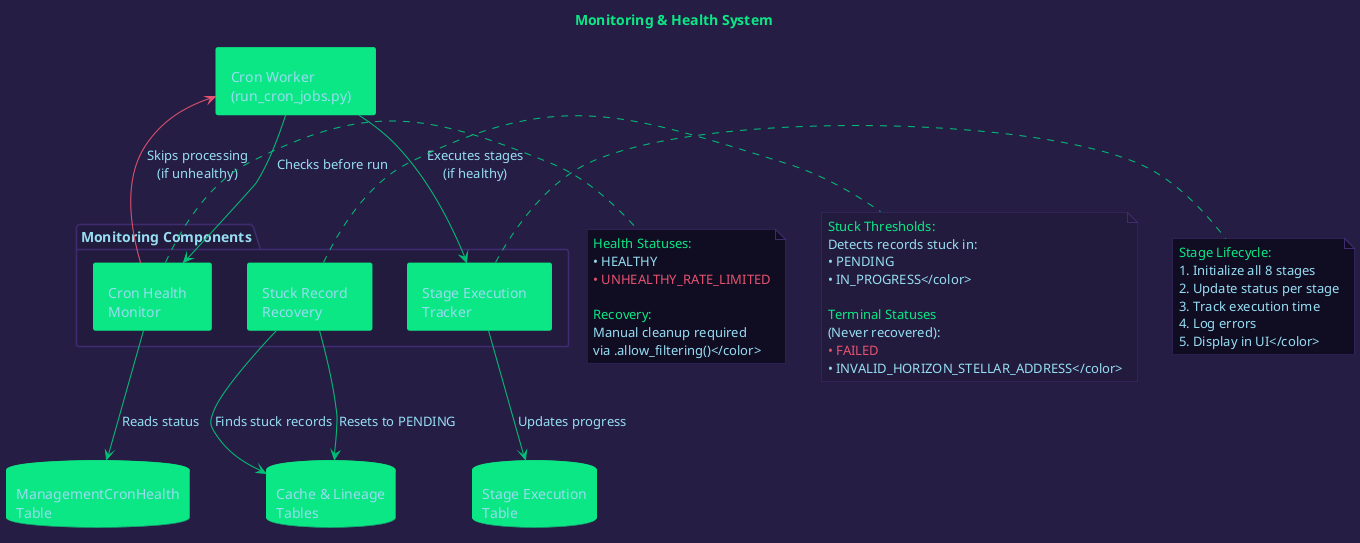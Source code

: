 @startuml Monitoring System

skinparam backgroundColor #261D45
skinparam defaultFontColor #96DDF2

skinparam component {
  BackgroundColor #100D23
  BorderColor #0BE784
  FontColor #96DDF2
  ArrowColor #01C176
}

skinparam database {
  BackgroundColor #032314
  BorderColor #0BE784
  FontColor #96DDF2
}

skinparam package {
  BackgroundColor #231B3D
  BorderColor #3f2c70
  FontColor #96DDF2
}

skinparam note {
  BackgroundColor #100D23
  BorderColor #3f2c70
  FontColor #96DDF2
}

title <color:#0BE784>Monitoring & Health System</color>

package "Monitoring Components" #231B3D {
  component "Cron Health\nMonitor" as CronHealth #0BE784
  component "Stuck Record\nRecovery" as Recovery #0BE784
  component "Stage Execution\nTracker" as StageTracker #0BE784
}

component "Cron Worker\n(run_cron_jobs.py)" as CronWorker #0BE784

database "ManagementCronHealth\nTable" as HealthDB #0BE784
database "Stage Execution\nTable" as StageDB #0BE784
database "Cache & Lineage\nTables" as DataDB #0BE784

CronWorker -[#01C176]-> CronHealth : "Checks before run"
CronHealth -[#01C176]-> HealthDB : "Reads status"

CronWorker -[#01C176]-> StageTracker : "Executes stages\n(if healthy)"
StageTracker -[#01C176]-> StageDB : "Updates progress"

CronHealth -[#E5526F]-> CronWorker : "Skips processing\n(if unhealthy)"

Recovery -[#01C176]-> DataDB : "Finds stuck records"
Recovery -[#01C176]-> DataDB : "Resets to PENDING"

note right of CronHealth #100D23
  <color:#0BE784>Health Statuses:</color>
  <color:#96DDF2>• HEALTHY</color>
  <color:#E5526F>• UNHEALTHY_RATE_LIMITED</color>
  
  <color:#0BE784>Recovery:</color>
  <color:#96DDF2>Manual cleanup required
  via .allow_filtering()</color>
end note

note right of Recovery #231B3D
  <color:#0BE784>Stuck Thresholds:</color>
  <color:#96DDF2>Detects records stuck in:
  • PENDING
  • IN_PROGRESS</color>
  
  <color:#0BE784>Terminal Statuses</color>
  <color:#96DDF2>(Never recovered):</color>
  <color:#E5526F>• FAILED
  • INVALID_HORIZON_STELLAR_ADDRESS</color>
end note

note right of StageTracker #100D23
  <color:#0BE784>Stage Lifecycle:</color>
  <color:#96DDF2>1. Initialize all 8 stages
  2. Update status per stage
  3. Track execution time
  4. Log errors
  5. Display in UI</color>
end note

@enduml
